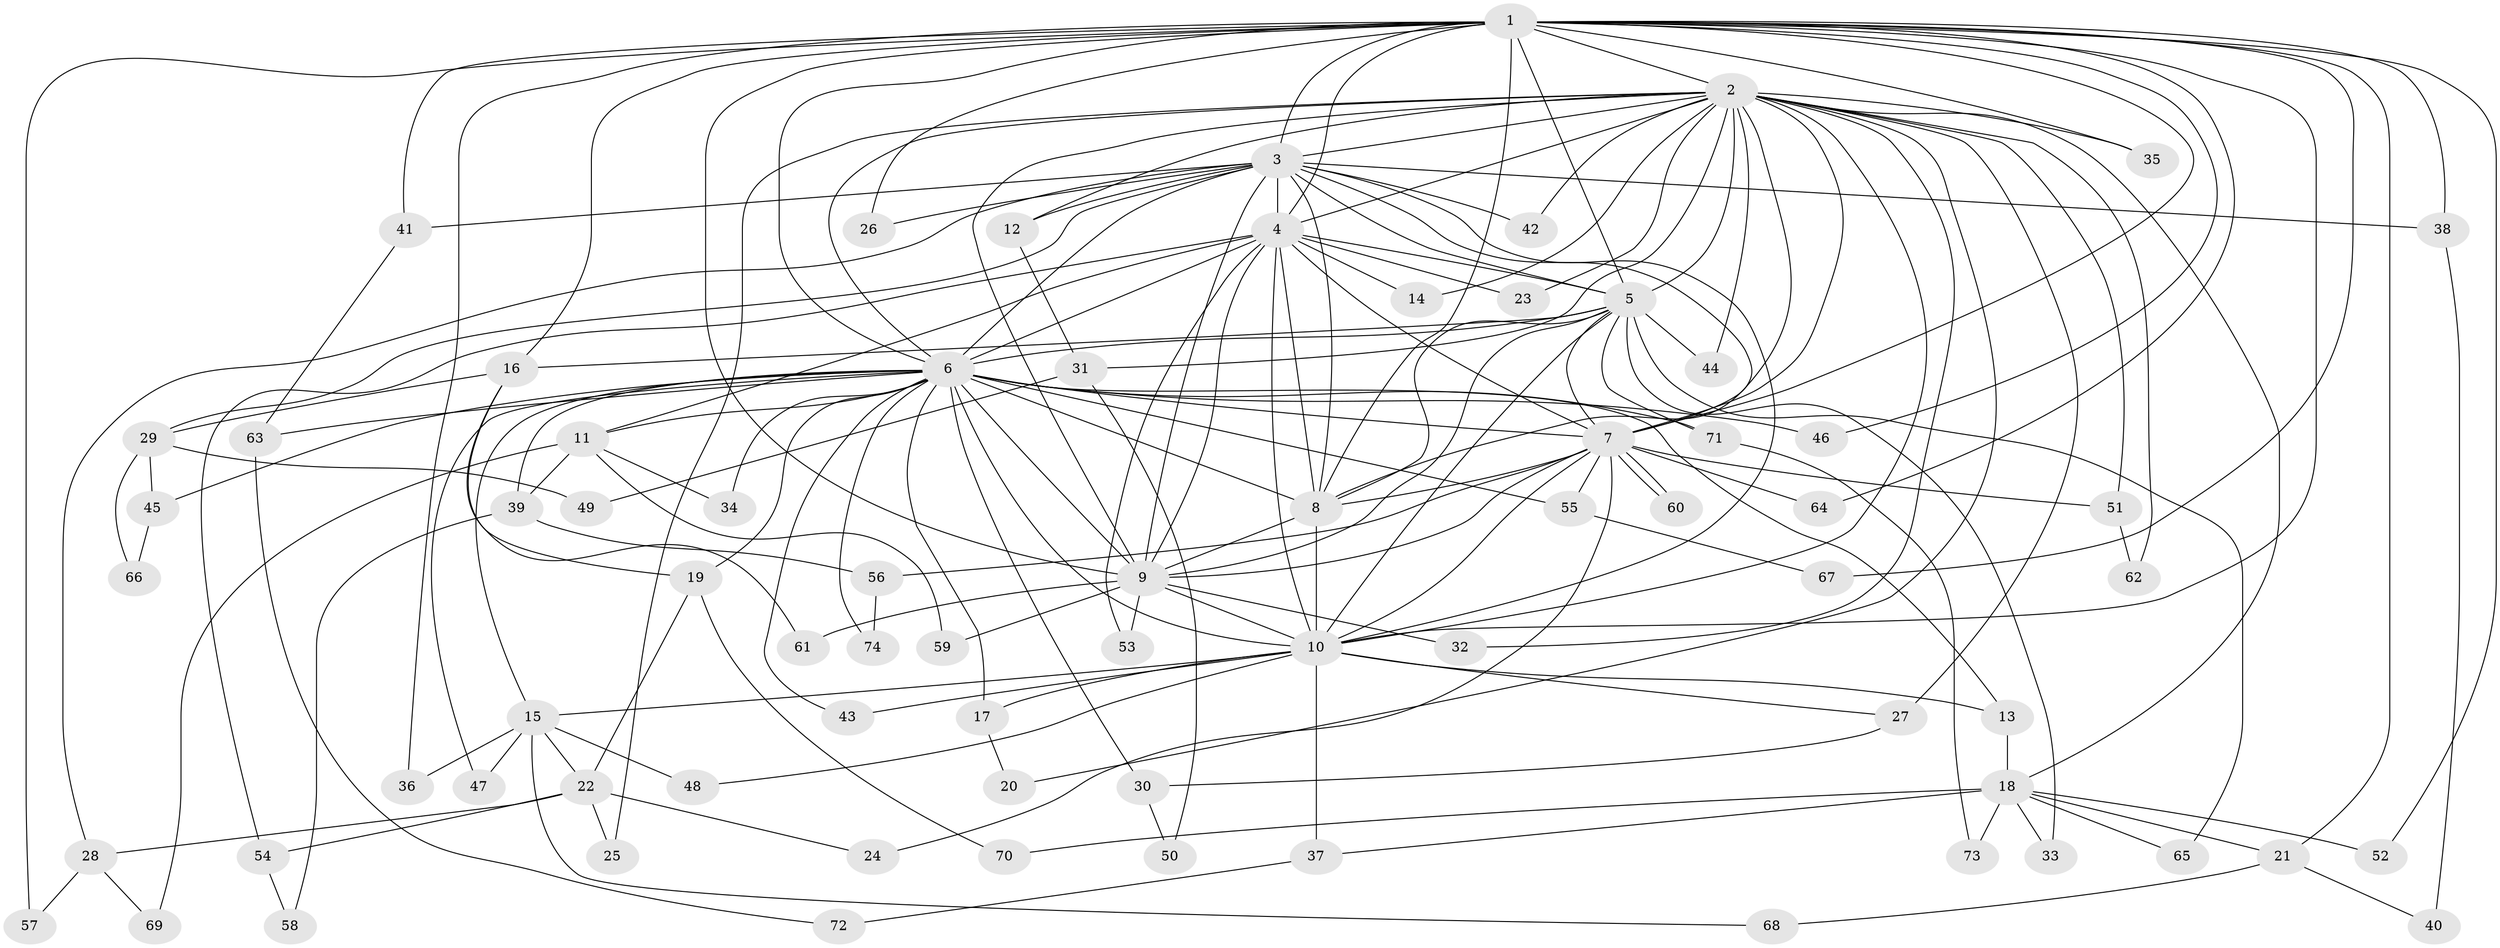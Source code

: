 // coarse degree distribution, {10: 0.02702702702702703, 20: 0.02702702702702703, 3: 0.16216216216216217, 6: 0.05405405405405406, 2: 0.21621621621621623, 13: 0.08108108108108109, 4: 0.21621621621621623, 16: 0.05405405405405406, 12: 0.02702702702702703, 11: 0.02702702702702703, 5: 0.05405405405405406, 1: 0.02702702702702703, 9: 0.02702702702702703}
// Generated by graph-tools (version 1.1) at 2025/36/03/04/25 23:36:24]
// undirected, 74 vertices, 173 edges
graph export_dot {
  node [color=gray90,style=filled];
  1;
  2;
  3;
  4;
  5;
  6;
  7;
  8;
  9;
  10;
  11;
  12;
  13;
  14;
  15;
  16;
  17;
  18;
  19;
  20;
  21;
  22;
  23;
  24;
  25;
  26;
  27;
  28;
  29;
  30;
  31;
  32;
  33;
  34;
  35;
  36;
  37;
  38;
  39;
  40;
  41;
  42;
  43;
  44;
  45;
  46;
  47;
  48;
  49;
  50;
  51;
  52;
  53;
  54;
  55;
  56;
  57;
  58;
  59;
  60;
  61;
  62;
  63;
  64;
  65;
  66;
  67;
  68;
  69;
  70;
  71;
  72;
  73;
  74;
  1 -- 2;
  1 -- 3;
  1 -- 4;
  1 -- 5;
  1 -- 6;
  1 -- 7;
  1 -- 8;
  1 -- 9;
  1 -- 10;
  1 -- 16;
  1 -- 21;
  1 -- 26;
  1 -- 35;
  1 -- 36;
  1 -- 38;
  1 -- 41;
  1 -- 46;
  1 -- 52;
  1 -- 57;
  1 -- 64;
  1 -- 67;
  2 -- 3;
  2 -- 4;
  2 -- 5;
  2 -- 6;
  2 -- 7;
  2 -- 8;
  2 -- 9;
  2 -- 10;
  2 -- 12;
  2 -- 14;
  2 -- 18;
  2 -- 20;
  2 -- 23;
  2 -- 25;
  2 -- 27;
  2 -- 31;
  2 -- 32;
  2 -- 35;
  2 -- 42;
  2 -- 44;
  2 -- 51;
  2 -- 62;
  3 -- 4;
  3 -- 5;
  3 -- 6;
  3 -- 7;
  3 -- 8;
  3 -- 9;
  3 -- 10;
  3 -- 12;
  3 -- 26;
  3 -- 28;
  3 -- 29;
  3 -- 38;
  3 -- 41;
  3 -- 42;
  4 -- 5;
  4 -- 6;
  4 -- 7;
  4 -- 8;
  4 -- 9;
  4 -- 10;
  4 -- 11;
  4 -- 14;
  4 -- 23;
  4 -- 53;
  4 -- 54;
  5 -- 6;
  5 -- 7;
  5 -- 8;
  5 -- 9;
  5 -- 10;
  5 -- 16;
  5 -- 33;
  5 -- 44;
  5 -- 65;
  5 -- 71;
  6 -- 7;
  6 -- 8;
  6 -- 9;
  6 -- 10;
  6 -- 11;
  6 -- 13;
  6 -- 15;
  6 -- 17;
  6 -- 19;
  6 -- 30;
  6 -- 34;
  6 -- 39;
  6 -- 43;
  6 -- 45;
  6 -- 46;
  6 -- 47;
  6 -- 55;
  6 -- 63;
  6 -- 71;
  6 -- 74;
  7 -- 8;
  7 -- 9;
  7 -- 10;
  7 -- 24;
  7 -- 51;
  7 -- 55;
  7 -- 56;
  7 -- 60;
  7 -- 60;
  7 -- 64;
  8 -- 9;
  8 -- 10;
  9 -- 10;
  9 -- 32;
  9 -- 53;
  9 -- 59;
  9 -- 61;
  10 -- 13;
  10 -- 15;
  10 -- 17;
  10 -- 27;
  10 -- 37;
  10 -- 43;
  10 -- 48;
  11 -- 34;
  11 -- 39;
  11 -- 59;
  11 -- 69;
  12 -- 31;
  13 -- 18;
  15 -- 22;
  15 -- 36;
  15 -- 47;
  15 -- 48;
  15 -- 68;
  16 -- 19;
  16 -- 29;
  16 -- 61;
  17 -- 20;
  18 -- 21;
  18 -- 33;
  18 -- 37;
  18 -- 52;
  18 -- 65;
  18 -- 70;
  18 -- 73;
  19 -- 22;
  19 -- 70;
  21 -- 40;
  21 -- 68;
  22 -- 24;
  22 -- 25;
  22 -- 28;
  22 -- 54;
  27 -- 30;
  28 -- 57;
  28 -- 69;
  29 -- 45;
  29 -- 49;
  29 -- 66;
  30 -- 50;
  31 -- 49;
  31 -- 50;
  37 -- 72;
  38 -- 40;
  39 -- 56;
  39 -- 58;
  41 -- 63;
  45 -- 66;
  51 -- 62;
  54 -- 58;
  55 -- 67;
  56 -- 74;
  63 -- 72;
  71 -- 73;
}

